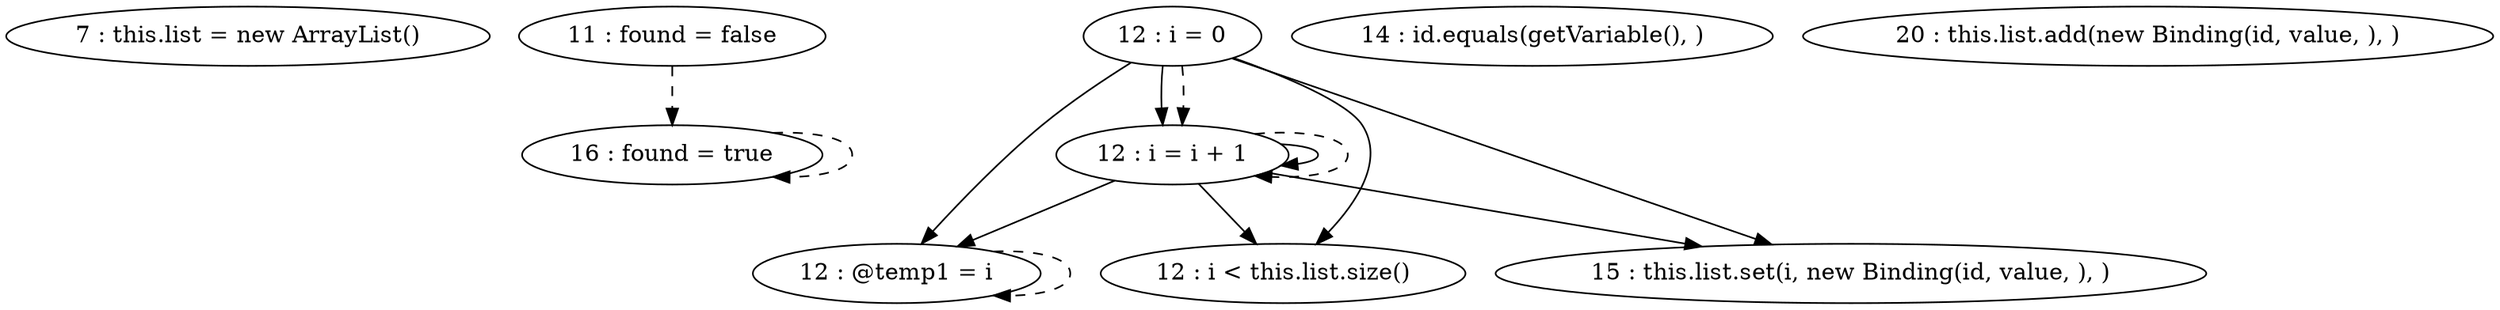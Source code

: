 digraph G {
"7 : this.list = new ArrayList()"
"11 : found = false"
"11 : found = false" -> "16 : found = true" [style=dashed]
"12 : i = 0"
"12 : i = 0" -> "12 : @temp1 = i"
"12 : i = 0" -> "12 : i < this.list.size()"
"12 : i = 0" -> "12 : i = i + 1"
"12 : i = 0" -> "15 : this.list.set(i, new Binding(id, value, ), )"
"12 : i = 0" -> "12 : i = i + 1" [style=dashed]
"12 : i < this.list.size()"
"14 : id.equals(getVariable(), )"
"15 : this.list.set(i, new Binding(id, value, ), )"
"16 : found = true"
"16 : found = true" -> "16 : found = true" [style=dashed]
"12 : @temp1 = i"
"12 : @temp1 = i" -> "12 : @temp1 = i" [style=dashed]
"12 : i = i + 1"
"12 : i = i + 1" -> "12 : @temp1 = i"
"12 : i = i + 1" -> "12 : i < this.list.size()"
"12 : i = i + 1" -> "12 : i = i + 1"
"12 : i = i + 1" -> "15 : this.list.set(i, new Binding(id, value, ), )"
"12 : i = i + 1" -> "12 : i = i + 1" [style=dashed]
"20 : this.list.add(new Binding(id, value, ), )"
}